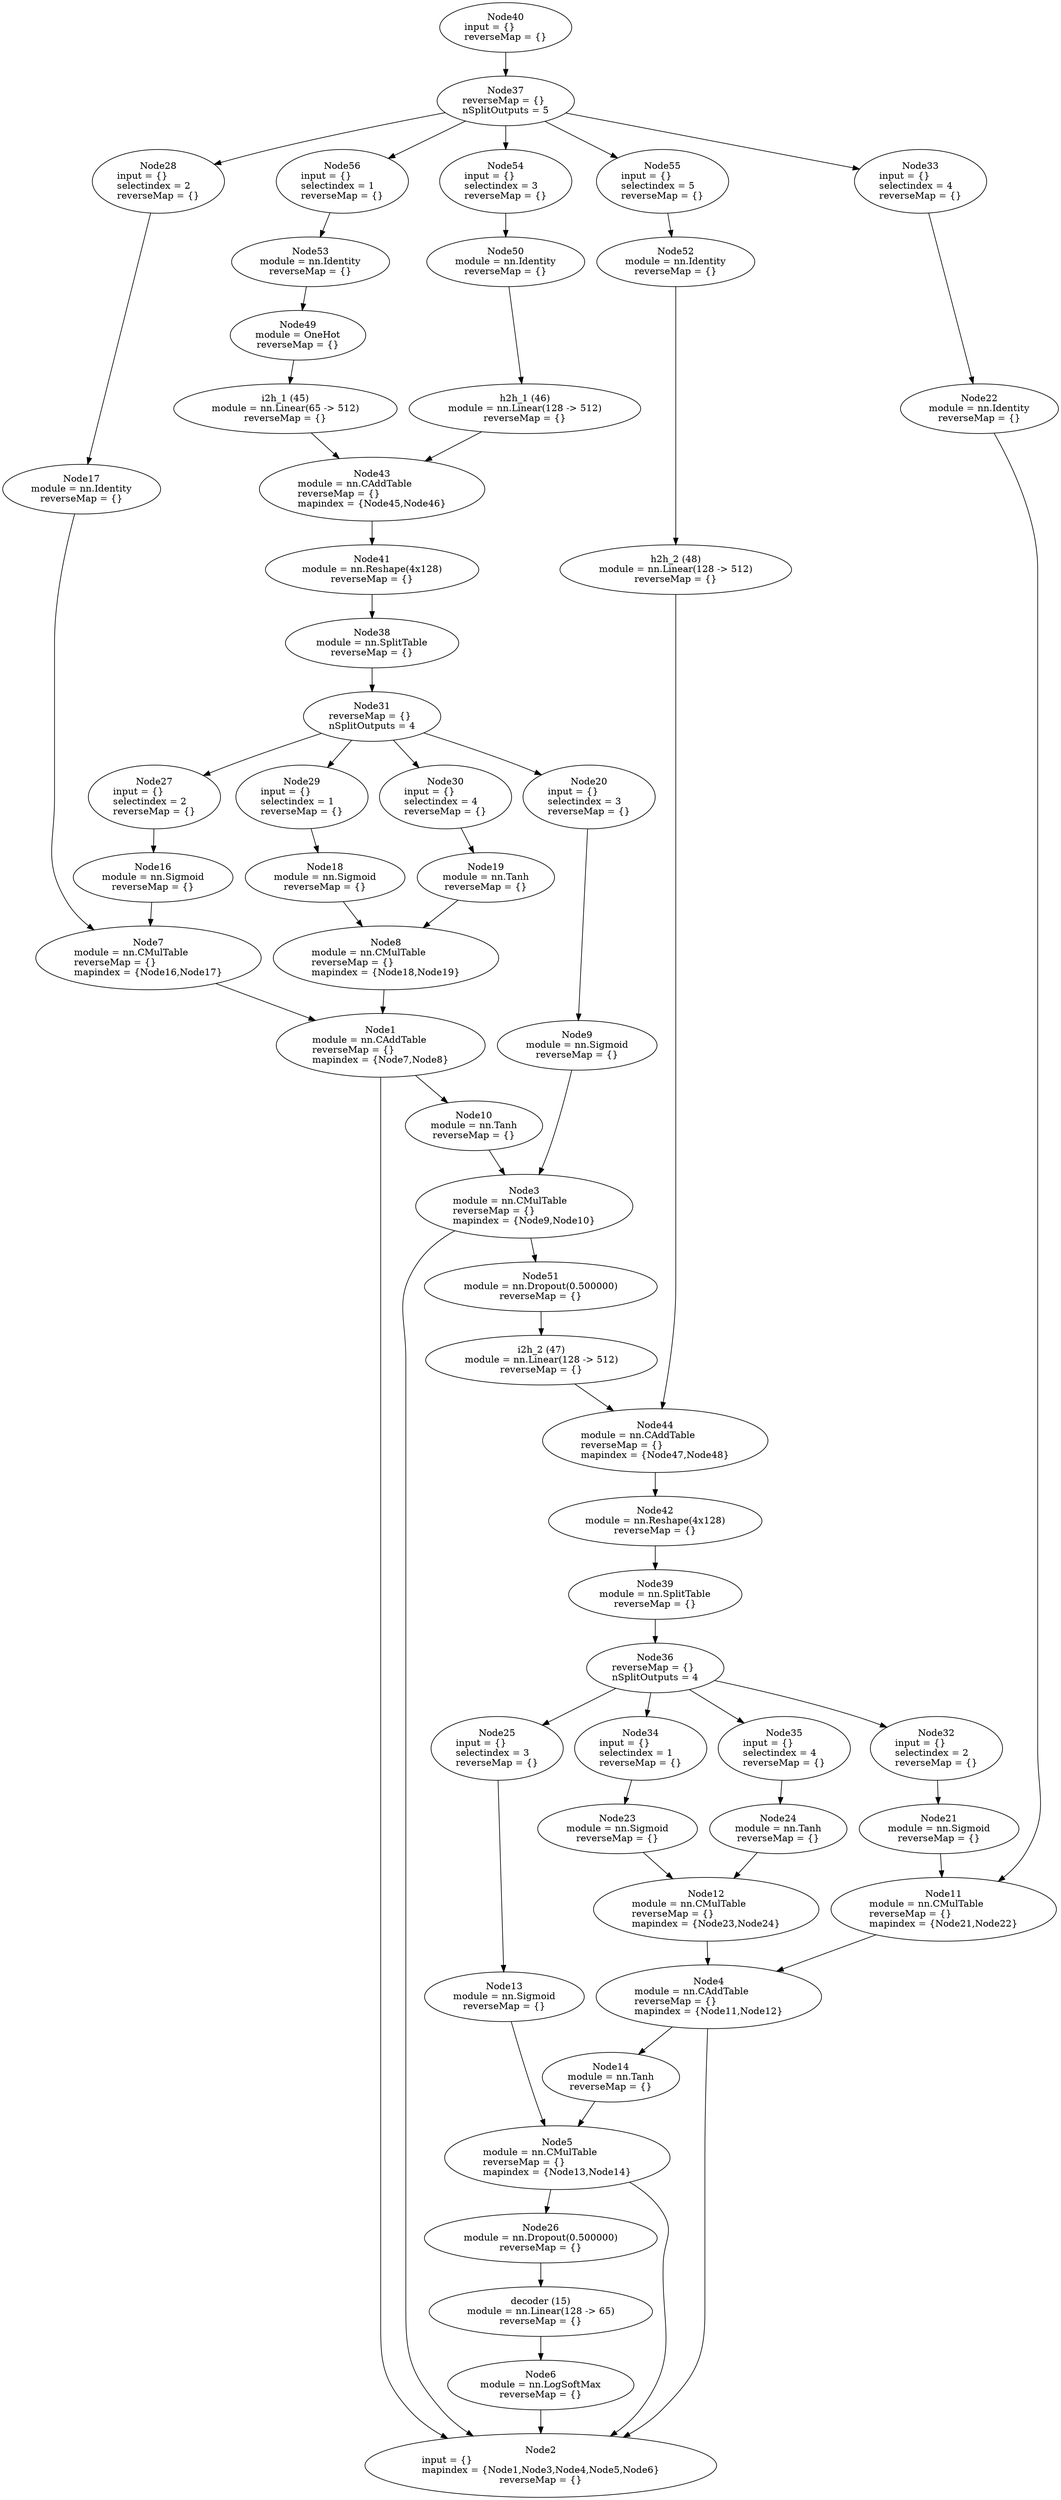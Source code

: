 digraph G {
	graph [bb="0,0,1282.7,3790.3"];
	node [label="\N",
		shape=oval
	];
	n1	 [height=1.3356,
		label="Node1\nmodule = nn.CAddTable\lreverseMap = {}\lmapindex = {Node7,Node8}",
		pos="459.05,2193.7",
		tooltip="[./model/LSTM.lua]:47_",
		width=3.457];
	n2	 [height=1.3356,
		label="Node2\ninput = {}\lmapindex = {Node1,Node3,Node4,Node5,Node6}\lreverseMap = {}",
		pos="660.05,48.083",
		tooltip="[[C]]:-1_",
		width=5.7943];
	n1 -> n2	 [pos="e,548.64,88.903 457.8,2145.6 456.63,2097 455.05,2019 455.05,1951.6 455.05,1951.6 455.05,1951.6 455.05,279.6 455.05,211.7 452.11,\
184.76 495.05,132.17 507.31,117.15 522.98,104.58 539.77,94.161"];
	n10	 [height=1.041,
		label="Node10\nmodule = nn.Tanh\lreverseMap = {}",
		pos="573.05,2072.2",
		tooltip="[./model/LSTM.lua]:52_",
		width=2.3374];
	n1 -> n10	 [pos="e,540.9,2106.9 501.49,2148.2 512.09,2137.1 523.4,2125.2 533.84,2114.3"];
	n3	 [height=1.3356,
		label="Node3\nmodule = nn.CMulTable\lreverseMap = {}\lmapindex = {Node9,Node10}",
		pos="636.05,1950.6",
		tooltip="[./model/LSTM.lua]:52_",
		width=3.5748];
	n3 -> n2	 [pos="e,578.41,92.507 558.21,1912.1 540.38,1900 523.37,1884.8 512.05,1866.5 477.27,1810.4 493.05,1785.2 493.05,1719.1 493.05,1719.1 493.05,\
1719.1 493.05,279.6 493.05,211.22 496.57,187.28 537.05,132.17 546.18,119.73 557.77,108.56 570.17,98.756"];
	n51	 [height=1.041,
		label="Node51\nmodule = nn.Dropout(0.500000)\lreverseMap = {}",
		pos="660.05,1829.1",
		tooltip="[./model/LSTM.lua]:27_",
		width=3.8498];
	n3 -> n51	 [pos="e,652.7,1866.6 645.53,1902.4 647.23,1893.9 648.99,1885.1 650.68,1876.7"];
	n4	 [height=1.3356,
		label="Node4\nmodule = nn.CAddTable\lreverseMap = {}\lmapindex = {Node11,Node12}",
		pos="867.05,756.23",
		tooltip="[./model/LSTM.lua]:47_",
		width=3.7123];
	n4 -> n2	 [pos="e,756.03,90.824 866.73,708.1 866.44,659.5 866.05,581.51 866.05,514.11 866.05,514.11 866.05,514.11 866.05,279.6 866.05,209.02 853.5,\
185.3 807.05,132.17 795.08,118.48 780.28,106.55 764.73,96.328"];
	n14	 [height=1.041,
		label="Node14\nmodule = nn.Tanh\lreverseMap = {}",
		pos="743.05,634.67",
		tooltip="[./model/LSTM.lua]:52_",
		width=2.3374];
	n4 -> n14	 [pos="e,777.82,669.2 821.22,711.05 809.45,699.7 796.84,687.54 785.27,676.38"];
	n5	 [height=1.3356,
		label="Node5\nmodule = nn.CMulTable\lreverseMap = {}\lmapindex = {Node13,Node14}",
		pos="681.05,513.11",
		tooltip="[./model/LSTM.lua]:52_",
		width=3.7123];
	n5 -> n2	 [pos="e,743.95,92.289 763.72,475.03 781.45,463.01 797.89,447.8 808.05,429.03 815.12,415.95 805.36,263.76 803.05,243.12 797.46,193.32 810.4,\
174.15 783.05,132.17 774.79,119.5 763.87,108.28 751.92,98.506"];
	n26	 [height=1.041,
		label="Node26\nmodule = nn.Dropout(0.500000)\lreverseMap = {}",
		pos="660.05,391.55",
		tooltip="[./model/LSTM.lua]:60_",
		width=3.8498];
	n5 -> n26	 [pos="e,666.47,429.14 672.75,464.86 671.26,456.41 669.72,447.62 668.24,439.19"];
	n6	 [height=1.041,
		label="Node6\nmodule = nn.LogSoftMax\lreverseMap = {}",
		pos="660.05,169.64",
		tooltip="[./model/LSTM.lua]:62_",
		width=3.1623];
	n6 -> n2	 [pos="e,660.05,96.412 660.05,132.12 660.05,124.03 660.05,115.26 660.05,106.55"];
	n7	 [height=1.3356,
		label="Node7\nmodule = nn.CMulTable\lreverseMap = {}\lmapindex = {Node16,Node17}",
		pos="177.05,2325.9",
		tooltip="[./model/LSTM.lua]:48_",
		width=3.7123];
	n7 -> n1	 [pos="e,380.17,2231.1 257.86,2287.6 293.11,2271.3 334.56,2252.2 370.63,2235.5"];
	n8	 [height=1.3356,
		label="Node8\nmodule = nn.CMulTable\lreverseMap = {}\lmapindex = {Node18,Node19}",
		pos="462.05,2325.9",
		tooltip="[./model/LSTM.lua]:49_",
		width=3.7123];
	n8 -> n1	 [pos="e,460.13,2241.8 460.95,2277.5 460.76,2269.3 460.56,2260.6 460.37,2252.1"];
	n9	 [height=1.041,
		label="Node9\nmodule = nn.Sigmoid\lreverseMap = {}",
		pos="700.05,2193.7",
		tooltip="[./model/LSTM.lua]:43_",
		width=2.6909];
	n9 -> n3	 [pos="e,654.14,1998.3 693.65,2156.3 687.65,2124 677.84,2075.8 666.05,2034.7 663.53,2025.9 660.57,2016.8 657.49,2007.8"];
	n10 -> n3	 [pos="e,611.66,1997.9 591.78,2035.6 596.55,2026.6 601.8,2016.6 606.96,2006.8"];
	n11	 [height=1.3356,
		label="Node11\nmodule = nn.CMulTable\lreverseMap = {}\lmapindex = {Node21,Node22}",
		pos="1149,888.4",
		tooltip="[./model/LSTM.lua]:48_",
		width=3.7123];
	n11 -> n4	 [pos="e,947.87,794.54 1068.2,850.1 1033.6,834.1 992.94,815.34 957.29,798.89"];
	n12	 [height=1.3356,
		label="Node12\nmodule = nn.CMulTable\lreverseMap = {}\lmapindex = {Node23,Node24}",
		pos="864.05,888.4",
		tooltip="[./model/LSTM.lua]:49_",
		width=3.7123];
	n12 -> n4	 [pos="e,865.96,804.34 865.14,840.03 865.33,831.77 865.53,823.08 865.72,814.58"];
	n13	 [height=1.041,
		label="Node13\nmodule = nn.Sigmoid\lreverseMap = {}",
		pos="618.05,756.23",
		tooltip="[./model/LSTM.lua]:43_",
		width=2.6909];
	n13 -> n5	 [pos="e,662.04,561.13 623.75,718.75 629.2,686.46 638.31,638.24 650.05,597.19 652.53,588.5 655.51,579.42 658.62,570.59"];
	n14 -> n5	 [pos="e,705.15,560.59 724.44,597.8 719.85,588.94 714.82,579.24 709.86,569.68"];
	n15	 [height=1.041,
		label="decoder (15)\nmodule = nn.Linear(128 -> 65)\lreverseMap = {}",
		pos="660.05,280.6",
		tooltip="[./model/LSTM.lua]:61_",
		width=3.7123];
	n15 -> n6	 [pos="e,660.05,207.32 660.05,243.01 660.05,234.84 660.05,226.06 660.05,217.53"];
	n16	 [height=1.041,
		label="Node16\nmodule = nn.Sigmoid\lreverseMap = {}",
		pos="187.05,2447.5",
		tooltip="[./model/LSTM.lua]:42_",
		width=2.6909];
	n16 -> n7	 [pos="e,181,2374.2 183.99,2409.9 183.31,2401.8 182.58,2393.1 181.85,2384.4"];
	n17	 [height=1.041,
		label="Node17\nmodule = nn.Identity\lreverseMap = {}",
		pos="94.045,3034",
		tooltip="[./model/LSTM.lua]:10_",
		width=2.6124];
	n17 -> n7	 [pos="e,115.05,2368.6 85.804,2996.5 76.323,2951.3 62.045,2871.6 62.045,2802.5 62.045,2802.5 62.045,2802.5 62.045,2568 62.045,2497.3 47.843,\
2472.5 81.045,2410 87.769,2397.3 97.268,2385.8 107.7,2375.5"];
	n18	 [height=1.041,
		label="Node18\nmodule = nn.Sigmoid\lreverseMap = {}",
		pos="399.05,2447.5",
		tooltip="[./model/LSTM.lua]:41_",
		width=2.6909];
	n18 -> n8	 [pos="e,437.55,2373.4 417.95,2410.6 422.62,2401.7 427.73,2392 432.76,2382.5"];
	n19	 [height=1.041,
		label="Node19\nmodule = nn.Tanh\lreverseMap = {}",
		pos="598.05,2447.5",
		tooltip="[./model/LSTM.lua]:45_",
		width=2.3374];
	n19 -> n8	 [pos="e,511.91,2370.7 560.88,2413.8 548.14,2402.6 533.57,2389.8 519.6,2377.5"];
	n20	 [height=1.3356,
		label="Node20\ninput = {}\lselectindex = 3\lreverseMap = {}",
		pos="718.05,2569",
		tooltip="[./model/LSTM.lua]:39_-3",
		width=2.1606];
	n20 -> n9	 [pos="e,701.81,2231.3 715.77,2520.7 712.3,2448.8 705.74,2312.8 702.29,2241.3"];
	n21	 [height=1.041,
		label="Node21\nmodule = nn.Sigmoid\lreverseMap = {}",
		pos="1146,1010",
		tooltip="[./model/LSTM.lua]:42_",
		width=2.6909];
	n21 -> n11	 [pos="e,1147.9,936.72 1147,972.43 1147.2,964.34 1147.4,955.57 1147.6,946.87"];
	n22	 [height=1.041,
		label="Node22\nmodule = nn.Identity\lreverseMap = {}",
		pos="1122,3155.6",
		tooltip="[./model/LSTM.lua]:10_",
		width=2.6124];
	n22 -> n11	 [pos="e,1215.3,930.19 1159.6,3121.1 1203.8,3077.9 1271,2998.1 1271,2913.5 1271,2913.5 1271,2913.5 1271,1130.5 1271,1059.8 1286.3,1034.4 \
1252,972.48 1244.7,959.21 1234.3,947.26 1222.9,936.82"];
	n23	 [height=1.041,
		label="Node23\nmodule = nn.Sigmoid\lreverseMap = {}",
		pos="748.05,1010",
		tooltip="[./model/LSTM.lua]:41_",
		width=2.6909];
	n23 -> n12	 [pos="e,820.84,933.93 781.29,974.69 791.39,964.28 802.73,952.59 813.7,941.29"];
	n24	 [height=1.041,
		label="Node24\nmodule = nn.Tanh\lreverseMap = {}",
		pos="947.05,1010",
		tooltip="[./model/LSTM.lua]:45_",
		width=2.3374];
	n24 -> n12	 [pos="e,895.88,935.25 922.82,974.05 916.17,964.48 908.81,953.87 901.6,943.5"];
	n25	 [height=1.3356,
		label="Node25\ninput = {}\lselectindex = 3\lreverseMap = {}",
		pos="608.05,1131.5",
		tooltip="[./model/LSTM.lua]:39_-3",
		width=2.1606];
	n25 -> n13	 [pos="e,617.07,793.78 609.31,1083.2 611.24,1011.3 614.88,875.34 616.8,803.84"];
	n26 -> n15	 [pos="e,660.05,318.27 660.05,353.97 660.05,345.79 660.05,337.01 660.05,328.49"];
	n27	 [height=1.3356,
		label="Node27\ninput = {}\lselectindex = 2\lreverseMap = {}",
		pos="193.05,2569",
		tooltip="[./model/LSTM.lua]:39_-2",
		width=2.1606];
	n27 -> n16	 [pos="e,188.88,2485 190.67,2520.8 190.25,2512.3 189.81,2503.5 189.39,2495.1"];
	n28	 [height=1.3356,
		label="Node28\ninput = {}\lselectindex = 2\lreverseMap = {}",
		pos="191.05,3520.3",
		tooltip="[[C]]:-1_-2",
		width=2.1606];
	n28 -> n17	 [pos="e,101.34,3071.5 181.66,3472.4 163.07,3379.6 121.81,3173.6 103.32,3081.3"];
	n29	 [height=1.3356,
		label="Node29\ninput = {}\lselectindex = 1\lreverseMap = {}",
		pos="370.05,2569",
		tooltip="[./model/LSTM.lua]:39_-1",
		width=2.1606];
	n29 -> n18	 [pos="e,390.21,2484.9 381.42,2521.1 383.52,2512.5 385.71,2503.4 387.81,2494.8"];
	n30	 [height=1.3356,
		label="Node30\ninput = {}\lselectindex = 4\lreverseMap = {}",
		pos="544.05,2569",
		tooltip="[./model/LSTM.lua]:39_-4",
		width=2.1606];
	n30 -> n19	 [pos="e,581.73,2484.6 564.61,2522.5 568.86,2513.1 573.33,2503.2 577.58,2493.8"];
	n31	 [height=1.041,
		label="Node31\nreverseMap = {}\lnSplitOutputs = 4",
		pos="371.05,2690.6",
		tooltip="[./model/LSTM.lua]:39_ split at [./model/LSTM.lua]:39-mnode",
		width=2.2392];
	n31 -> n20	 [pos="e,661.84,2602.8 443.38,2674 496.36,2661.5 569.46,2642 631.05,2617.1 638.21,2614.2 645.55,2610.9 652.77,2607.4"];
	n31 -> n27	 [pos="e,245.21,2605.1 326.13,2659.4 304.21,2644.7 277.51,2626.8 253.8,2610.8"];
	n31 -> n29	 [pos="e,370.44,2617.4 370.74,2653.1 370.67,2645 370.6,2636.2 370.53,2627.5"];
	n31 -> n30	 [pos="e,492.97,2605.3 415.15,2659.1 436.28,2644.5 461.89,2626.8 484.7,2611"];
	n32	 [height=1.3356,
		label="Node32\ninput = {}\lselectindex = 2\lreverseMap = {}",
		pos="1141,1131.5",
		tooltip="[./model/LSTM.lua]:39_-2",
		width=2.1606];
	n32 -> n21	 [pos="e,1144.5,1047.5 1143,1083.3 1143.4,1074.8 1143.7,1066 1144.1,1057.6"];
	n33	 [height=1.3356,
		label="Node33\ninput = {}\lselectindex = 4\lreverseMap = {}",
		pos="1060,3277.2",
		tooltip="[[C]]:-1_-4",
		width=2.1606];
	n33 -> n22	 [pos="e,1103.4,3192.6 1083.5,3231 1088.5,3221.3 1093.7,3211.2 1098.7,3201.6"];
	n34	 [height=1.3356,
		label="Node34\ninput = {}\lselectindex = 1\lreverseMap = {}",
		pos="782.05,1131.5",
		tooltip="[./model/LSTM.lua]:39_-1",
		width=2.1606];
	n34 -> n23	 [pos="e,758.46,1047.6 768.8,1083.9 766.31,1075.2 763.7,1066 761.21,1057.3"];
	n35	 [height=1.3356,
		label="Node35\ninput = {}\lselectindex = 4\lreverseMap = {}",
		pos="956.05,1131.5",
		tooltip="[./model/LSTM.lua]:39_-4",
		width=2.1606];
	n35 -> n24	 [pos="e,949.8,1047.5 952.49,1083.3 951.85,1074.8 951.19,1066 950.56,1057.6"];
	n36	 [height=1.041,
		label="Node36\nreverseMap = {}\lnSplitOutputs = 4",
		pos="809.05,1253.1",
		tooltip="[./model/LSTM.lua]:39_ split at [./model/LSTM.lua]:39-mnode",
		width=2.2392];
	n36 -> n25	 [pos="e,663.35,1165.4 760.39,1223.1 733.86,1207.4 700.68,1187.6 672.07,1170.6"];
	n36 -> n32	 [pos="e,1081.8,1162.7 878.05,1233.6 925.15,1220.3 988.61,1201 1043,1179.6 1052.7,1175.8 1062.7,1171.5 1072.5,1167"];
	n36 -> n34	 [pos="e,792.64,1179.4 800.8,1215.6 798.93,1207.3 796.9,1198.3 794.89,1189.4"];
	n36 -> n35	 [pos="e,909.76,1170.2 848.44,1220 864.81,1206.7 884.08,1191 901.76,1176.7"];
	n37	 [height=1.041,
		label="Node37\nreverseMap = {}\lnSplitOutputs = 5",
		pos="621.05,3641.8",
		tooltip="[[C]]:-1_ split at [...tianzhao/torch/install/share/lua/5.1/nngraph/gmodule.lua]:96-mnode",
		width=2.2392];
	n37 -> n28	 [pos="e,258.96,3543.8 550.05,3623.8 492.85,3609.7 410.46,3588.9 339.05,3568.4 316.03,3561.8 291.17,3554.1 268.52,3546.8"];
	n37 -> n33	 [pos="e,1046.8,3324.8 700.9,3636.6 760.59,3629.7 841.35,3612.3 898.05,3568.4 975.4,3508.5 1021.4,3400.6 1043.6,3334.6"];
	n54	 [height=1.3356,
		label="Node54\ninput = {}\lselectindex = 3\lreverseMap = {}",
		pos="621.05,3520.3",
		tooltip="[[C]]:-1_-3",
		width=2.1606];
	n37 -> n54	 [pos="e,621.05,3568.6 621.05,3604.3 621.05,3596.2 621.05,3587.5 621.05,3578.8"];
	n55	 [height=1.3356,
		label="Node55\ninput = {}\lselectindex = 5\lreverseMap = {}",
		pos="811.05,3520.3",
		tooltip="[[C]]:-1_-5",
		width=2.1606];
	n37 -> n55	 [pos="e,757.23,3555.2 668.01,3611.3 692.3,3596 722.27,3577.2 748.49,3560.6"];
	n56	 [height=1.3356,
		label="Node56\ninput = {}\lselectindex = 1\lreverseMap = {}",
		pos="426.05,3520.3",
		tooltip="[[C]]:-1_-1",
		width=2.1606];
	n37 -> n56	 [pos="e,480.49,3554.7 573.34,3611.6 548.01,3596.1 516.54,3576.8 489.21,3560"];
	n38	 [height=1.041,
		label="Node38\nmodule = nn.SplitTable\lreverseMap = {}",
		pos="371.05,2801.5",
		tooltip="[./model/LSTM.lua]:39_",
		width=2.8874];
	n38 -> n31	 [pos="e,371.05,2728.3 371.05,2764 371.05,2755.8 371.05,2747 371.05,2738.5"];
	n39	 [height=1.041,
		label="Node39\nmodule = nn.SplitTable\lreverseMap = {}",
		pos="809.05,1364",
		tooltip="[./model/LSTM.lua]:39_",
		width=2.8874];
	n39 -> n36	 [pos="e,809.05,1290.7 809.05,1326.4 809.05,1318.3 809.05,1309.5 809.05,1301"];
	n40	 [height=1.041,
		label="Node40\ninput = {}\lreverseMap = {}",
		pos="621.05,3752.8",
		tooltip="[[C]]:-1_",
		width=2.1606];
	n40 -> n37	 [pos="e,621.05,3679.5 621.05,3715.2 621.05,3707 621.05,3698.3 621.05,3689.7"];
	n41	 [height=1.041,
		label="Node41\nmodule = nn.Reshape(4x128)\lreverseMap = {}",
		pos="371.05,2912.5",
		tooltip="[./model/LSTM.lua]:38_",
		width=3.5159];
	n41 -> n38	 [pos="e,371.05,2839.2 371.05,2874.9 371.05,2866.7 371.05,2858 371.05,2849.4"];
	n42	 [height=1.041,
		label="Node42\nmodule = nn.Reshape(4x128)\lreverseMap = {}",
		pos="809.05,1475",
		tooltip="[./model/LSTM.lua]:38_",
		width=3.5159];
	n42 -> n39	 [pos="e,809.05,1401.7 809.05,1437.4 809.05,1429.2 809.05,1420.4 809.05,1411.9"];
	n43	 [height=1.3356,
		label="Node43\nmodule = nn.CAddTable\lreverseMap = {}\lmapindex = {Node45,Node46}",
		pos="371.05,3034",
		tooltip="[./model/LSTM.lua]:36_",
		width=3.7123];
	n43 -> n41	 [pos="e,371.05,2950.1 371.05,2985.8 371.05,2977.3 371.05,2968.6 371.05,2960.1"];
	n44	 [height=1.3356,
		label="Node44\nmodule = nn.CAddTable\lreverseMap = {}\lmapindex = {Node47,Node48}",
		pos="809.05,1596.5",
		tooltip="[./model/LSTM.lua]:36_",
		width=3.7123];
	n44 -> n42	 [pos="e,809.05,1512.6 809.05,1548.3 809.05,1539.8 809.05,1531 809.05,1522.6"];
	n45	 [height=1.041,
		label="i2h_1 (45)\nmodule = nn.Linear(65 -> 512)\lreverseMap = {}",
		pos="369.05,3155.6",
		tooltip="[./model/LSTM.lua]:34_",
		width=3.7123];
	n45 -> n43	 [pos="e,370.25,3082.4 369.66,3118.1 369.79,3110 369.94,3101.2 370.08,3092.5"];
	n46	 [height=1.041,
		label="h2h_1 (46)\nmodule = nn.Linear(128 -> 512)\lreverseMap = {}",
		pos="659.05,3155.6",
		tooltip="[./model/LSTM.lua]:35_",
		width=3.8498];
	n46 -> n43	 [pos="e,457.22,3070.8 584.88,3123.8 548.93,3108.9 505.31,3090.8 466.87,3074.8"];
	n47	 [height=1.041,
		label="i2h_2 (47)\nmodule = nn.Linear(128 -> 512)\lreverseMap = {}",
		pos="660.05,1718.1",
		tooltip="[./model/LSTM.lua]:34_",
		width=3.8498];
	n47 -> n44	 [pos="e,755.17,1640.8 703.54,1682.2 717.17,1671.3 732.48,1659 747.12,1647.2"];
	n48	 [height=1.041,
		label="h2h_2 (48)\nmodule = nn.Linear(128 -> 512)\lreverseMap = {}",
		pos="827.05,2912.5",
		tooltip="[./model/LSTM.lua]:35_",
		width=3.8498];
	n48 -> n44	 [pos="e,814.89,1644.7 827.05,2874.9 827.05,2831.3 827.05,2756.1 827.05,2691.6 827.05,2691.6 827.05,2691.6 827.05,1828.1 827.05,1768.9 \
821.08,1701.5 816.02,1654.9"];
	n49	 [height=1.041,
		label="Node49\nmodule = OneHot\lreverseMap = {}",
		pos="392.05,3277.2",
		tooltip="[./model/LSTM.lua]:22_",
		width=2.2785];
	n49 -> n45	 [pos="e,376.11,3193.3 385.02,3239.6 382.81,3228.2 380.34,3215.3 378.02,3203.2"];
	n50	 [height=1.041,
		label="Node50\nmodule = nn.Identity\lreverseMap = {}",
		pos="621.05,3398.7",
		tooltip="[./model/LSTM.lua]:11_",
		width=2.6124];
	n50 -> n46	 [pos="e,653.28,3193.2 626.82,3361.1 633.48,3318.9 644.44,3249.3 651.7,3203.2"];
	n51 -> n47	 [pos="e,660.05,1755.8 660.05,1791.5 660.05,1783.3 660.05,1774.5 660.05,1766"];
	n52	 [height=1.041,
		label="Node52\nmodule = nn.Identity\lreverseMap = {}",
		pos="827.05,3398.7",
		tooltip="[./model/LSTM.lua]:11_",
		width=2.6124];
	n52 -> n48	 [pos="e,827.05,2950.2 827.05,3360.9 827.05,3274 827.05,3056.3 827.05,2960.2"];
	n53	 [height=1.041,
		label="Node53\nmodule = nn.Identity\lreverseMap = {}",
		pos="404.05,3398.7",
		tooltip="[./model/LSTM.lua]:8_",
		width=2.6124];
	n53 -> n49	 [pos="e,395.73,3314.9 400.38,3361.2 399.24,3349.8 397.96,3337.1 396.76,3325.2"];
	n54 -> n50	 [pos="e,621.05,3436.3 621.05,3472 621.05,3463.6 621.05,3454.8 621.05,3446.4"];
	n55 -> n52	 [pos="e,822.15,3436.3 817.37,3472 818.5,3463.6 819.68,3454.8 820.8,3446.4"];
	n56 -> n53	 [pos="e,410.75,3436.2 417.41,3472.4 415.82,3463.7 414.16,3454.7 412.57,3446.1"];
}
